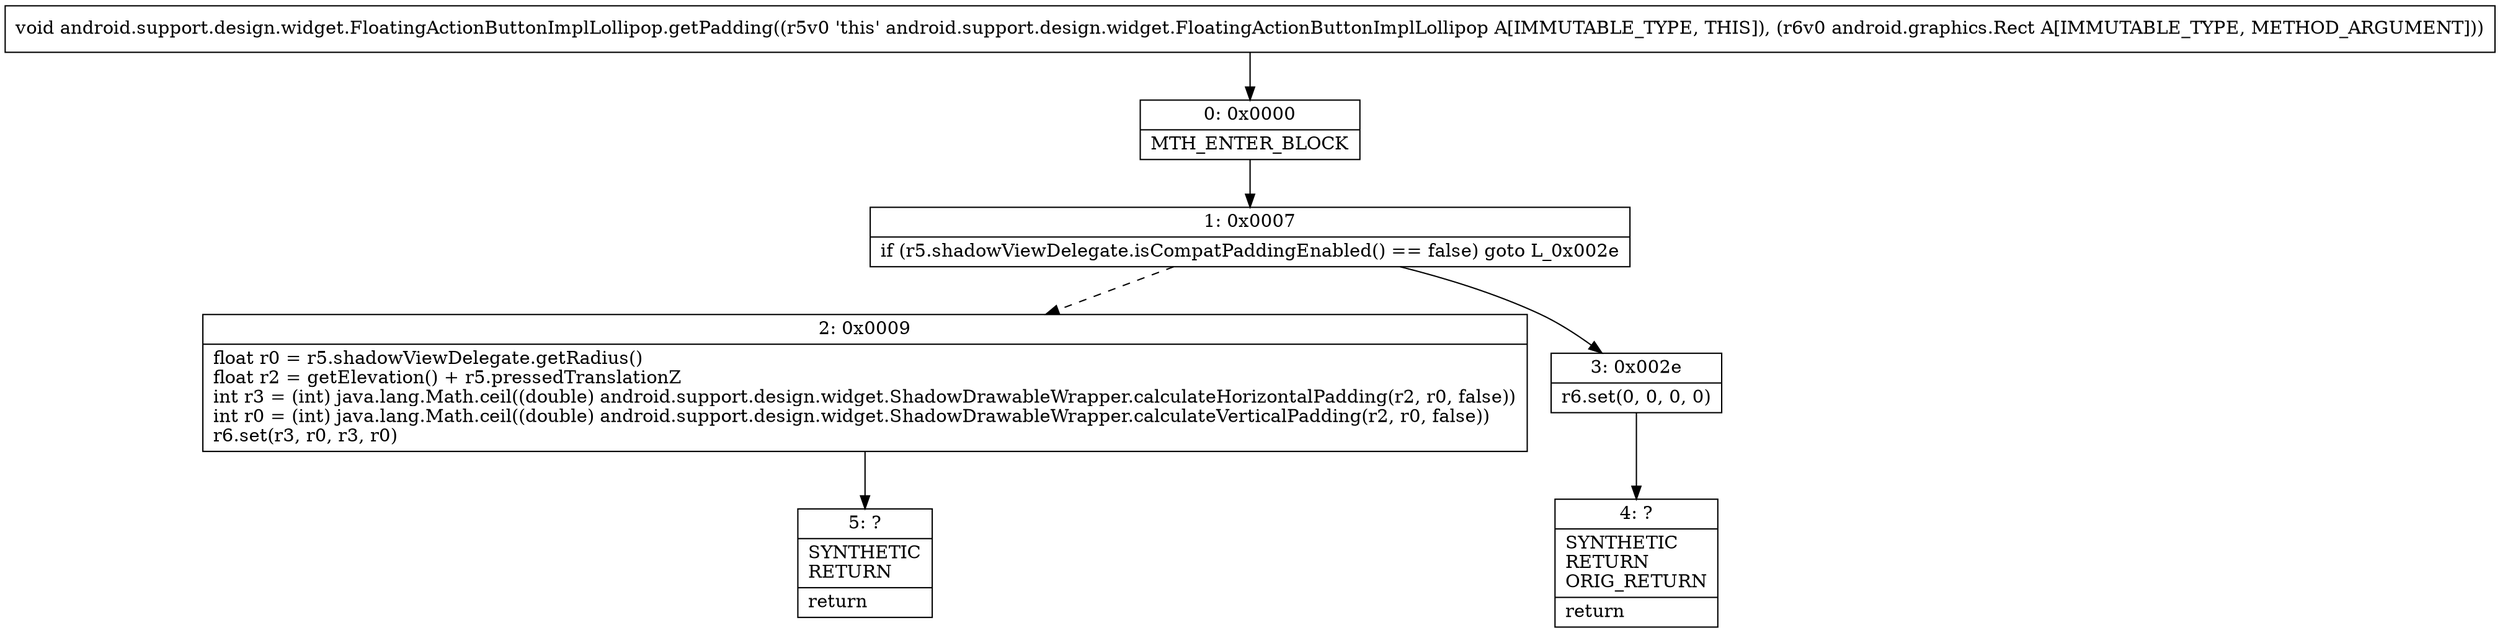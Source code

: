 digraph "CFG forandroid.support.design.widget.FloatingActionButtonImplLollipop.getPadding(Landroid\/graphics\/Rect;)V" {
Node_0 [shape=record,label="{0\:\ 0x0000|MTH_ENTER_BLOCK\l}"];
Node_1 [shape=record,label="{1\:\ 0x0007|if (r5.shadowViewDelegate.isCompatPaddingEnabled() == false) goto L_0x002e\l}"];
Node_2 [shape=record,label="{2\:\ 0x0009|float r0 = r5.shadowViewDelegate.getRadius()\lfloat r2 = getElevation() + r5.pressedTranslationZ\lint r3 = (int) java.lang.Math.ceil((double) android.support.design.widget.ShadowDrawableWrapper.calculateHorizontalPadding(r2, r0, false))\lint r0 = (int) java.lang.Math.ceil((double) android.support.design.widget.ShadowDrawableWrapper.calculateVerticalPadding(r2, r0, false))\lr6.set(r3, r0, r3, r0)\l}"];
Node_3 [shape=record,label="{3\:\ 0x002e|r6.set(0, 0, 0, 0)\l}"];
Node_4 [shape=record,label="{4\:\ ?|SYNTHETIC\lRETURN\lORIG_RETURN\l|return\l}"];
Node_5 [shape=record,label="{5\:\ ?|SYNTHETIC\lRETURN\l|return\l}"];
MethodNode[shape=record,label="{void android.support.design.widget.FloatingActionButtonImplLollipop.getPadding((r5v0 'this' android.support.design.widget.FloatingActionButtonImplLollipop A[IMMUTABLE_TYPE, THIS]), (r6v0 android.graphics.Rect A[IMMUTABLE_TYPE, METHOD_ARGUMENT])) }"];
MethodNode -> Node_0;
Node_0 -> Node_1;
Node_1 -> Node_2[style=dashed];
Node_1 -> Node_3;
Node_2 -> Node_5;
Node_3 -> Node_4;
}

